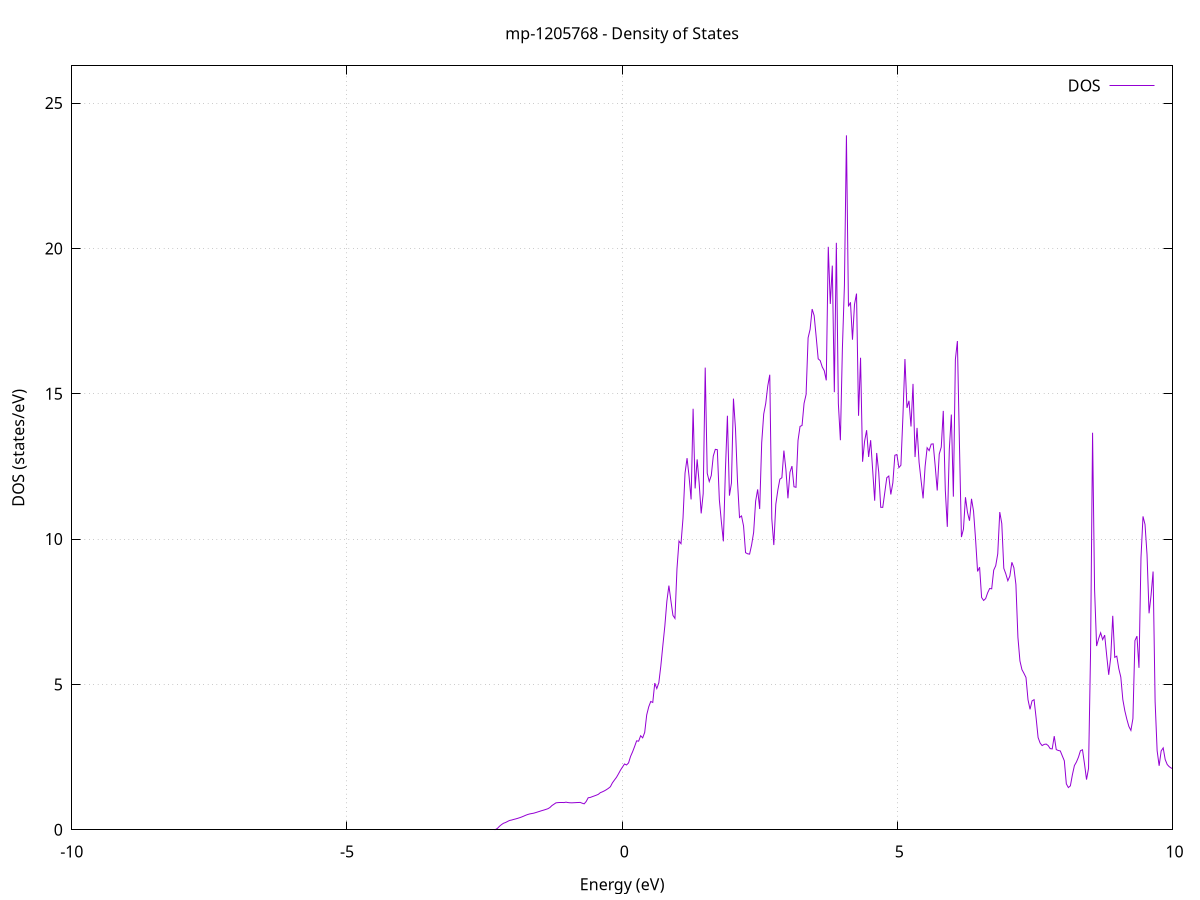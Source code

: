 set title 'mp-1205768 - Density of States'
set xlabel 'Energy (eV)'
set ylabel 'DOS (states/eV)'
set grid
set xrange [-10:10]
set yrange [0:26.278]
set xzeroaxis lt -1
set terminal png size 800,600
set output 'mp-1205768_dos_gnuplot.png'
plot '-' using 1:2 with lines title 'DOS'
-45.119400 0.000000
-45.082700 0.000000
-45.046000 0.000000
-45.009400 0.000000
-44.972700 0.000000
-44.936100 0.000000
-44.899400 0.000000
-44.862800 0.000000
-44.826100 0.000000
-44.789400 0.000000
-44.752800 0.000000
-44.716100 0.000000
-44.679500 0.000000
-44.642800 0.000000
-44.606200 0.000000
-44.569500 0.000000
-44.532800 0.000000
-44.496200 0.000000
-44.459500 0.000000
-44.422900 0.000000
-44.386200 0.000000
-44.349600 0.000000
-44.312900 0.000000
-44.276200 0.000000
-44.239600 0.000000
-44.202900 0.000000
-44.166300 0.000000
-44.129600 0.000000
-44.092900 0.000000
-44.056300 0.000000
-44.019600 0.000000
-43.983000 0.000000
-43.946300 0.000000
-43.909700 0.000000
-43.873000 0.000000
-43.836300 0.000000
-43.799700 0.000000
-43.763000 0.000000
-43.726400 0.000000
-43.689700 0.000000
-43.653100 0.000000
-43.616400 0.000000
-43.579700 0.000000
-43.543100 0.000000
-43.506400 0.000000
-43.469800 0.000000
-43.433100 0.000000
-43.396400 0.000000
-43.359800 0.000000
-43.323100 0.000000
-43.286500 0.000000
-43.249800 0.000000
-43.213200 0.000000
-43.176500 0.000000
-43.139800 0.000000
-43.103200 0.000000
-43.066500 0.000000
-43.029900 0.000000
-42.993200 0.000000
-42.956600 0.000000
-42.919900 0.000000
-42.883200 0.000000
-42.846600 0.000000
-42.809900 0.000000
-42.773300 0.000000
-42.736600 0.000000
-42.699900 0.000000
-42.663300 0.000000
-42.626600 0.000000
-42.590000 0.000000
-42.553300 0.000000
-42.516700 0.000000
-42.480000 0.000000
-42.443300 0.000000
-42.406700 0.000000
-42.370000 0.000000
-42.333400 0.000000
-42.296700 0.000000
-42.260100 0.000000
-42.223400 0.000000
-42.186700 0.000000
-42.150100 0.000000
-42.113400 0.000000
-42.076800 0.000000
-42.040100 0.000000
-42.003400 0.000000
-41.966800 0.000000
-41.930100 0.000000
-41.893500 0.000000
-41.856800 0.000000
-41.820200 0.000000
-41.783500 0.000000
-41.746800 0.000000
-41.710200 0.000000
-41.673500 0.000000
-41.636900 0.000000
-41.600200 0.000000
-41.563600 0.000000
-41.526900 0.000000
-41.490200 0.000000
-41.453600 0.000000
-41.416900 0.000000
-41.380300 0.000000
-41.343600 0.000000
-41.307000 0.000000
-41.270300 0.000000
-41.233600 0.000000
-41.197000 0.000000
-41.160300 0.000000
-41.123700 0.000000
-41.087000 0.000000
-41.050300 0.000000
-41.013700 0.000000
-40.977000 0.000000
-40.940400 0.000000
-40.903700 0.000000
-40.867100 0.000000
-40.830400 0.000000
-40.793700 0.000000
-40.757100 0.000000
-40.720400 0.000000
-40.683800 0.000000
-40.647100 0.000000
-40.610500 0.000000
-40.573800 0.000000
-40.537100 0.000000
-40.500500 0.000000
-40.463800 0.000000
-40.427200 0.000000
-40.390500 0.000000
-40.353800 0.000000
-40.317200 0.000000
-40.280500 0.000000
-40.243900 0.000000
-40.207200 0.000000
-40.170600 0.000000
-40.133900 0.000000
-40.097200 0.000000
-40.060600 0.000000
-40.023900 0.000000
-39.987300 0.000000
-39.950600 0.000000
-39.914000 0.000000
-39.877300 0.000000
-39.840600 0.000000
-39.804000 0.000000
-39.767300 0.000000
-39.730700 0.000000
-39.694000 0.000000
-39.657300 0.000000
-39.620700 0.000000
-39.584000 0.000000
-39.547400 0.000000
-39.510700 0.000000
-39.474100 0.000000
-39.437400 0.000000
-39.400700 0.000000
-39.364100 0.000000
-39.327400 0.000000
-39.290800 0.000000
-39.254100 0.000000
-39.217500 0.000000
-39.180800 0.000000
-39.144100 0.000000
-39.107500 0.000000
-39.070800 0.000000
-39.034200 0.000000
-38.997500 0.000000
-38.960900 0.000000
-38.924200 0.000000
-38.887500 0.000000
-38.850900 0.000000
-38.814200 0.000000
-38.777600 0.000000
-38.740900 0.000000
-38.704200 0.000000
-38.667600 0.000000
-38.630900 0.000000
-38.594300 0.000000
-38.557600 0.000000
-38.521000 0.000000
-38.484300 0.000000
-38.447600 0.000000
-38.411000 0.000000
-38.374300 0.000000
-38.337700 0.000000
-38.301000 0.000000
-38.264400 0.000000
-38.227700 0.000000
-38.191000 0.000000
-38.154400 0.000000
-38.117700 0.000000
-38.081100 0.000000
-38.044400 0.000000
-38.007700 0.000000
-37.971100 0.000000
-37.934400 0.000000
-37.897800 0.000000
-37.861100 0.000000
-37.824500 0.000000
-37.787800 0.000000
-37.751100 0.000000
-37.714500 0.000000
-37.677800 0.000000
-37.641200 0.000000
-37.604500 0.000000
-37.567900 0.000000
-37.531200 0.000000
-37.494500 0.000000
-37.457900 0.000000
-37.421200 0.000000
-37.384600 0.000000
-37.347900 0.000000
-37.311200 0.000000
-37.274600 0.000000
-37.237900 0.000000
-37.201300 0.000000
-37.164600 0.000000
-37.128000 0.000000
-37.091300 0.000000
-37.054600 0.000000
-37.018000 0.000000
-36.981300 0.000000
-36.944700 0.000000
-36.908000 0.000000
-36.871400 0.000000
-36.834700 0.000000
-36.798000 0.000000
-36.761400 0.000000
-36.724700 0.000000
-36.688100 0.000000
-36.651400 0.000000
-36.614700 0.000000
-36.578100 0.000000
-36.541400 0.000000
-36.504800 0.000000
-36.468100 0.000000
-36.431500 0.000000
-36.394800 0.000000
-36.358100 0.000000
-36.321500 0.000000
-36.284800 0.000000
-36.248200 0.000000
-36.211500 0.000000
-36.174900 0.000000
-36.138200 0.000000
-36.101500 0.000000
-36.064900 0.000000
-36.028200 0.000000
-35.991600 0.000000
-35.954900 0.000000
-35.918300 0.000000
-35.881600 0.000000
-35.844900 0.000000
-35.808300 0.000000
-35.771600 0.000000
-35.735000 0.000000
-35.698300 0.000000
-35.661600 0.000000
-35.625000 0.000000
-35.588300 0.000000
-35.551700 0.000000
-35.515000 0.000000
-35.478400 0.000000
-35.441700 0.000000
-35.405000 0.000000
-35.368400 0.000000
-35.331700 0.000000
-35.295100 0.000000
-35.258400 0.000000
-35.221800 0.000000
-35.185100 0.000000
-35.148400 0.000000
-35.111800 0.000000
-35.075100 0.000000
-35.038500 0.000000
-35.001800 0.000000
-34.965100 0.000000
-34.928500 0.000000
-34.891800 0.000000
-34.855200 0.000000
-34.818500 0.000000
-34.781900 0.000000
-34.745200 0.000000
-34.708500 0.000000
-34.671900 0.000000
-34.635200 0.000000
-34.598600 0.000000
-34.561900 0.000000
-34.525300 0.000000
-34.488600 0.000000
-34.451900 0.000000
-34.415300 0.000000
-34.378600 0.000000
-34.342000 0.000000
-34.305300 0.000000
-34.268600 0.000000
-34.232000 0.000000
-34.195300 0.000000
-34.158700 0.000000
-34.122000 0.000000
-34.085400 0.000000
-34.048700 0.000000
-34.012000 0.000000
-33.975400 0.000000
-33.938700 0.000000
-33.902100 0.000000
-33.865400 0.000000
-33.828800 0.000000
-33.792100 0.000000
-33.755400 0.000000
-33.718800 0.000000
-33.682100 0.000000
-33.645500 0.000000
-33.608800 0.000000
-33.572200 0.000000
-33.535500 0.000000
-33.498800 0.000000
-33.462200 0.000000
-33.425500 0.000000
-33.388900 0.000000
-33.352200 0.000000
-33.315500 0.000000
-33.278900 0.000000
-33.242200 0.000000
-33.205600 0.000000
-33.168900 0.000000
-33.132300 0.000000
-33.095600 0.000000
-33.058900 0.000000
-33.022300 0.000000
-32.985600 0.000000
-32.949000 0.000000
-32.912300 0.000000
-32.875700 0.000000
-32.839000 0.000000
-32.802300 0.000000
-32.765700 0.000000
-32.729000 0.000000
-32.692400 0.000000
-32.655700 0.000000
-32.619000 0.000000
-32.582400 0.000000
-32.545700 0.000000
-32.509100 0.000000
-32.472400 0.000000
-32.435800 0.000000
-32.399100 0.000000
-32.362400 0.000000
-32.325800 0.000000
-32.289100 0.000000
-32.252500 0.000000
-32.215800 0.000000
-32.179200 0.000000
-32.142500 0.000000
-32.105800 0.000000
-32.069200 0.000000
-32.032500 0.000000
-31.995900 0.000000
-31.959200 0.000000
-31.922500 0.000000
-31.885900 0.000000
-31.849200 0.000000
-31.812600 0.000000
-31.775900 0.000000
-31.739300 0.000000
-31.702600 0.000000
-31.665900 0.000000
-31.629300 0.000000
-31.592600 0.000000
-31.556000 0.000000
-31.519300 0.000000
-31.482700 0.000000
-31.446000 0.000000
-31.409300 0.000000
-31.372700 0.000000
-31.336000 0.000000
-31.299400 0.000000
-31.262700 0.000000
-31.226000 0.000000
-31.189400 0.000000
-31.152700 0.000000
-31.116100 0.000000
-31.079400 0.000000
-31.042800 0.000000
-31.006100 0.000000
-30.969400 0.000000
-30.932800 0.000000
-30.896100 0.000000
-30.859500 0.000000
-30.822800 0.000000
-30.786200 0.000000
-30.749500 0.000000
-30.712800 0.000000
-30.676200 0.000000
-30.639500 0.000000
-30.602900 0.000000
-30.566200 0.000000
-30.529600 0.000000
-30.492900 0.000000
-30.456200 0.000000
-30.419600 0.000000
-30.382900 0.000000
-30.346300 0.000000
-30.309600 0.000000
-30.272900 0.000000
-30.236300 0.000000
-30.199600 0.000000
-30.163000 0.000000
-30.126300 0.000000
-30.089700 0.000000
-30.053000 0.000000
-30.016300 0.000000
-29.979700 0.000000
-29.943000 0.000000
-29.906400 0.000000
-29.869700 0.000000
-29.833100 0.000000
-29.796400 0.000000
-29.759700 0.000000
-29.723100 0.000000
-29.686400 0.000000
-29.649800 0.000000
-29.613100 0.000000
-29.576400 0.000000
-29.539800 0.000000
-29.503100 0.000000
-29.466500 0.000000
-29.429800 0.000000
-29.393200 0.000000
-29.356500 0.000000
-29.319800 0.000000
-29.283200 0.000000
-29.246500 0.000000
-29.209900 0.000000
-29.173200 0.000000
-29.136600 0.000000
-29.099900 0.000000
-29.063200 0.000000
-29.026600 0.000000
-28.989900 0.000000
-28.953300 0.000000
-28.916600 0.000000
-28.879900 0.000000
-28.843300 0.000000
-28.806600 0.000000
-28.770000 0.000000
-28.733300 0.000000
-28.696700 0.000000
-28.660000 0.000000
-28.623300 0.000000
-28.586700 0.000000
-28.550000 0.000000
-28.513400 0.000000
-28.476700 0.000000
-28.440100 0.000000
-28.403400 0.000000
-28.366700 0.000000
-28.330100 0.000000
-28.293400 0.000000
-28.256800 0.000000
-28.220100 0.000000
-28.183500 0.000000
-28.146800 0.000000
-28.110100 0.000000
-28.073500 0.000000
-28.036800 0.000000
-28.000200 0.000000
-27.963500 0.000000
-27.926800 0.000000
-27.890200 0.000000
-27.853500 0.000000
-27.816900 0.000000
-27.780200 0.000000
-27.743600 0.000000
-27.706900 0.000000
-27.670200 0.000000
-27.633600 0.000000
-27.596900 0.000000
-27.560300 0.000000
-27.523600 0.000000
-27.487000 0.000000
-27.450300 0.000000
-27.413600 0.000000
-27.377000 0.000000
-27.340300 0.000000
-27.303700 0.000000
-27.267000 0.000000
-27.230300 0.000000
-27.193700 0.000000
-27.157000 0.000000
-27.120400 0.000000
-27.083700 0.000000
-27.047100 0.000000
-27.010400 0.000000
-26.973700 0.000000
-26.937100 0.000000
-26.900400 0.000000
-26.863800 0.000000
-26.827100 0.000000
-26.790500 0.000000
-26.753800 0.000000
-26.717100 0.000000
-26.680500 0.000000
-26.643800 0.000000
-26.607200 0.000000
-26.570500 0.000000
-26.533800 0.000000
-26.497200 0.000000
-26.460500 0.000000
-26.423900 0.000000
-26.387200 0.000000
-26.350600 0.000000
-26.313900 0.000000
-26.277200 0.000000
-26.240600 0.000000
-26.203900 0.000000
-26.167300 0.000000
-26.130600 0.000000
-26.094000 0.000000
-26.057300 0.000000
-26.020600 0.000000
-25.984000 0.000000
-25.947300 0.000000
-25.910700 0.000000
-25.874000 0.000000
-25.837300 0.000000
-25.800700 0.000000
-25.764000 0.000000
-25.727400 0.000000
-25.690700 0.000000
-25.654100 0.000000
-25.617400 0.000000
-25.580700 0.000000
-25.544100 0.000000
-25.507400 0.000000
-25.470800 0.000000
-25.434100 0.000000
-25.397500 0.000000
-25.360800 0.000000
-25.324100 0.000000
-25.287500 0.000000
-25.250800 0.000000
-25.214200 0.000000
-25.177500 0.000000
-25.140900 0.000000
-25.104200 0.000000
-25.067500 0.000000
-25.030900 0.000000
-24.994200 0.000000
-24.957600 0.000000
-24.920900 0.000000
-24.884200 0.000000
-24.847600 0.000000
-24.810900 0.000000
-24.774300 0.000000
-24.737600 0.000000
-24.701000 0.000000
-24.664300 0.000000
-24.627600 0.000000
-24.591000 0.000000
-24.554300 0.000000
-24.517700 0.000000
-24.481000 0.000000
-24.444400 0.000000
-24.407700 0.000000
-24.371000 0.000000
-24.334400 0.000000
-24.297700 0.000000
-24.261100 0.000000
-24.224400 0.000000
-24.187700 0.000000
-24.151100 0.000000
-24.114400 0.000000
-24.077800 0.000000
-24.041100 0.000000
-24.004500 0.000000
-23.967800 0.000000
-23.931100 0.000000
-23.894500 0.000000
-23.857800 0.000000
-23.821200 0.000000
-23.784500 0.000000
-23.747900 0.000000
-23.711200 0.000000
-23.674500 0.000000
-23.637900 0.000000
-23.601200 0.000000
-23.564600 0.000000
-23.527900 0.000000
-23.491200 0.000000
-23.454600 0.000000
-23.417900 0.000000
-23.381300 0.000000
-23.344600 0.000000
-23.308000 0.000000
-23.271300 0.000000
-23.234600 0.000000
-23.198000 0.000000
-23.161300 0.000000
-23.124700 0.000000
-23.088000 0.000000
-23.051400 0.000000
-23.014700 0.000000
-22.978000 0.000000
-22.941400 0.000000
-22.904700 0.000000
-22.868100 0.000000
-22.831400 0.000000
-22.794800 0.000000
-22.758100 0.000000
-22.721400 0.000000
-22.684800 0.000000
-22.648100 0.000000
-22.611500 0.000000
-22.574800 0.000000
-22.538100 0.000000
-22.501500 0.000000
-22.464800 0.000000
-22.428200 0.000000
-22.391500 0.000000
-22.354900 0.000000
-22.318200 0.000000
-22.281500 0.000000
-22.244900 0.000000
-22.208200 0.000000
-22.171600 0.000000
-22.134900 0.000000
-22.098300 0.000000
-22.061600 0.000000
-22.024900 0.000000
-21.988300 0.000000
-21.951600 0.000000
-21.915000 0.000000
-21.878300 0.000000
-21.841600 0.000000
-21.805000 0.000000
-21.768300 0.000000
-21.731700 0.000000
-21.695000 0.000000
-21.658400 0.000000
-21.621700 0.000000
-21.585000 0.000000
-21.548400 0.000000
-21.511700 0.000000
-21.475100 0.000000
-21.438400 0.000000
-21.401800 0.000000
-21.365100 0.000000
-21.328400 0.000000
-21.291800 0.000000
-21.255100 0.000000
-21.218500 0.000000
-21.181800 0.000000
-21.145100 0.000000
-21.108500 0.000000
-21.071800 0.000000
-21.035200 0.000000
-20.998500 0.000000
-20.961900 0.000000
-20.925200 0.000000
-20.888500 0.000000
-20.851900 0.000000
-20.815200 0.000000
-20.778600 0.000000
-20.741900 0.000000
-20.705300 0.000000
-20.668600 0.000000
-20.631900 0.000000
-20.595300 0.000000
-20.558600 0.000000
-20.522000 0.000000
-20.485300 0.000000
-20.448600 0.000000
-20.412000 0.000000
-20.375300 0.000000
-20.338700 0.000000
-20.302000 0.000000
-20.265400 0.000000
-20.228700 0.000000
-20.192000 0.000000
-20.155400 0.000000
-20.118700 0.000000
-20.082100 0.000000
-20.045400 0.000000
-20.008800 0.000000
-19.972100 46.155500
-19.935400 65.861500
-19.898800 0.000000
-19.862100 0.000000
-19.825500 0.000000
-19.788800 0.000000
-19.752200 0.000000
-19.715500 0.000000
-19.678800 0.000000
-19.642200 0.000000
-19.605500 0.000000
-19.568900 0.000000
-19.532200 0.000000
-19.495500 0.000000
-19.458900 0.000000
-19.422200 0.000000
-19.385600 0.000000
-19.348900 0.000000
-19.312300 0.000000
-19.275600 0.000000
-19.238900 0.000000
-19.202300 0.000000
-19.165600 0.000000
-19.129000 0.000000
-19.092300 0.000000
-19.055700 0.000000
-19.019000 0.000000
-18.982300 0.000000
-18.945700 0.000000
-18.909000 0.000000
-18.872400 0.000000
-18.835700 0.000000
-18.799000 0.000000
-18.762400 0.000000
-18.725700 0.000000
-18.689100 0.000000
-18.652400 0.000000
-18.615800 0.000000
-18.579100 0.000000
-18.542400 0.000000
-18.505800 0.000000
-18.469100 0.000000
-18.432500 0.000000
-18.395800 0.000000
-18.359200 0.000000
-18.322500 0.000000
-18.285800 0.000000
-18.249200 0.000000
-18.212500 0.000000
-18.175900 0.000000
-18.139200 0.000000
-18.102500 0.000000
-18.065900 0.000000
-18.029200 0.000000
-17.992600 0.000000
-17.955900 0.000000
-17.919300 0.000000
-17.882600 0.000000
-17.845900 0.000000
-17.809300 0.000000
-17.772600 0.000000
-17.736000 0.000000
-17.699300 0.000000
-17.662700 0.000000
-17.626000 0.000000
-17.589300 0.000000
-17.552700 0.000000
-17.516000 0.000000
-17.479400 0.000000
-17.442700 0.000000
-17.406100 0.000000
-17.369400 0.000000
-17.332700 0.000000
-17.296100 0.000000
-17.259400 0.000000
-17.222800 0.000000
-17.186100 0.000000
-17.149400 0.000000
-17.112800 0.000000
-17.076100 0.000000
-17.039500 0.000000
-17.002800 0.000000
-16.966200 0.000000
-16.929500 0.000000
-16.892800 0.000000
-16.856200 0.000000
-16.819500 0.000000
-16.782900 0.000000
-16.746200 0.000000
-16.709600 0.000000
-16.672900 0.000000
-16.636200 0.000000
-16.599600 0.000000
-16.562900 0.000000
-16.526300 0.000000
-16.489600 0.000000
-16.452900 0.000000
-16.416300 0.000000
-16.379600 0.000000
-16.343000 0.000000
-16.306300 0.000000
-16.269700 0.000000
-16.233000 0.000000
-16.196300 0.000000
-16.159700 0.000000
-16.123000 0.000000
-16.086400 0.000000
-16.049700 0.000000
-16.013100 0.000000
-15.976400 0.000000
-15.939700 0.000000
-15.903100 0.000000
-15.866400 0.000000
-15.829800 0.000000
-15.793100 0.000000
-15.756400 0.000000
-15.719800 0.000000
-15.683100 0.000000
-15.646500 0.000000
-15.609800 0.000000
-15.573200 0.000000
-15.536500 0.000000
-15.499800 0.000000
-15.463200 0.000000
-15.426500 0.000000
-15.389900 0.000000
-15.353200 0.000000
-15.316600 0.000000
-15.279900 0.000000
-15.243200 0.000000
-15.206600 0.000000
-15.169900 0.000000
-15.133300 0.000000
-15.096600 0.000000
-15.059900 0.000000
-15.023300 0.000000
-14.986600 0.000000
-14.950000 0.000000
-14.913300 0.000000
-14.876700 0.000000
-14.840000 0.000000
-14.803300 0.000000
-14.766700 0.000000
-14.730000 0.000000
-14.693400 0.000000
-14.656700 0.000000
-14.620100 0.000000
-14.583400 0.000000
-14.546700 0.000000
-14.510100 0.000000
-14.473400 0.000000
-14.436800 0.000000
-14.400100 0.000000
-14.363500 0.000000
-14.326800 0.000000
-14.290100 0.000000
-14.253500 0.000000
-14.216800 0.000000
-14.180200 0.000000
-14.143500 0.000000
-14.106800 0.000000
-14.070200 0.000000
-14.033500 0.000000
-13.996900 0.000000
-13.960200 0.000000
-13.923600 0.000000
-13.886900 0.000000
-13.850200 0.000000
-13.813600 0.000000
-13.776900 0.000000
-13.740300 0.000000
-13.703600 0.000000
-13.667000 0.000000
-13.630300 0.000000
-13.593600 0.000000
-13.557000 0.000000
-13.520300 0.000000
-13.483700 0.000000
-13.447000 0.000000
-13.410300 0.000000
-13.373700 0.000000
-13.337000 0.000000
-13.300400 0.000000
-13.263700 0.000000
-13.227100 0.000000
-13.190400 0.000000
-13.153700 0.000000
-13.117100 0.000000
-13.080400 0.000000
-13.043800 0.000000
-13.007100 0.000000
-12.970500 0.000000
-12.933800 0.000000
-12.897100 0.000000
-12.860500 0.000000
-12.823800 0.000000
-12.787200 0.000000
-12.750500 0.000000
-12.713800 0.000000
-12.677200 0.000000
-12.640500 0.000000
-12.603900 0.000000
-12.567200 0.000000
-12.530600 0.000000
-12.493900 0.000000
-12.457200 0.000000
-12.420600 0.000000
-12.383900 0.000000
-12.347300 0.000000
-12.310600 0.000000
-12.274000 0.000000
-12.237300 0.000000
-12.200600 0.000000
-12.164000 0.000000
-12.127300 0.000000
-12.090700 0.000000
-12.054000 0.000000
-12.017400 0.000000
-11.980700 0.000000
-11.944000 0.000000
-11.907400 0.000000
-11.870700 0.000000
-11.834100 0.000000
-11.797400 0.000000
-11.760700 0.000000
-11.724100 0.000000
-11.687400 0.000000
-11.650800 0.000000
-11.614100 0.000000
-11.577500 0.000000
-11.540800 0.000000
-11.504100 0.000000
-11.467500 0.000000
-11.430800 0.000000
-11.394200 0.000000
-11.357500 0.000000
-11.320900 0.000000
-11.284200 0.000000
-11.247500 0.000000
-11.210900 0.000000
-11.174200 0.000000
-11.137600 0.000000
-11.100900 0.000000
-11.064200 0.000000
-11.027600 0.000000
-10.990900 0.000000
-10.954300 0.000000
-10.917600 0.000000
-10.881000 0.000000
-10.844300 0.000000
-10.807600 0.000000
-10.771000 0.000000
-10.734300 0.000000
-10.697700 0.000000
-10.661000 0.000000
-10.624400 0.000000
-10.587700 0.000000
-10.551000 0.000000
-10.514400 0.000000
-10.477700 0.000000
-10.441100 0.000000
-10.404400 0.000000
-10.367700 0.000000
-10.331100 0.000000
-10.294400 0.000000
-10.257800 0.000000
-10.221100 0.000000
-10.184500 0.000000
-10.147800 0.000000
-10.111100 0.000000
-10.074500 0.000000
-10.037800 0.000000
-10.001200 0.000000
-9.964500 0.000000
-9.927900 0.000000
-9.891200 0.000000
-9.854500 0.000000
-9.817900 0.000000
-9.781200 0.000000
-9.744600 0.000000
-9.707900 0.000000
-9.671200 0.000000
-9.634600 0.000000
-9.597900 0.000000
-9.561300 0.000000
-9.524600 0.000000
-9.488000 0.000000
-9.451300 0.000000
-9.414600 0.000000
-9.378000 0.000000
-9.341300 0.000000
-9.304700 0.000000
-9.268000 0.000000
-9.231400 0.000000
-9.194700 0.000000
-9.158000 0.000000
-9.121400 0.000000
-9.084700 0.000000
-9.048100 0.000000
-9.011400 0.000000
-8.974800 0.000000
-8.938100 0.000000
-8.901400 0.000000
-8.864800 0.000000
-8.828100 0.000000
-8.791500 0.000000
-8.754800 0.000000
-8.718100 0.000000
-8.681500 0.000000
-8.644800 0.000000
-8.608200 0.000000
-8.571500 0.000000
-8.534900 0.000000
-8.498200 0.000000
-8.461500 0.000000
-8.424900 0.000000
-8.388200 0.000000
-8.351600 0.000000
-8.314900 0.000000
-8.278300 0.000000
-8.241600 0.000000
-8.204900 0.000000
-8.168300 0.000000
-8.131600 0.000000
-8.095000 0.000000
-8.058300 0.000000
-8.021600 0.000000
-7.985000 0.000000
-7.948300 0.000000
-7.911700 0.000000
-7.875000 0.000000
-7.838400 0.000000
-7.801700 0.000000
-7.765000 0.000000
-7.728400 0.000000
-7.691700 0.000000
-7.655100 0.000000
-7.618400 0.000000
-7.581800 0.000000
-7.545100 0.000000
-7.508400 0.000000
-7.471800 0.000000
-7.435100 0.000000
-7.398500 0.000000
-7.361800 0.000000
-7.325100 0.000000
-7.288500 0.000000
-7.251800 0.000000
-7.215200 0.000000
-7.178500 0.000000
-7.141900 0.000000
-7.105200 0.000000
-7.068500 0.000000
-7.031900 0.000000
-6.995200 0.000000
-6.958600 0.000000
-6.921900 0.000000
-6.885300 0.000000
-6.848600 0.000000
-6.811900 0.000000
-6.775300 0.000000
-6.738600 0.000000
-6.702000 0.000000
-6.665300 0.000000
-6.628700 0.000000
-6.592000 0.000000
-6.555300 0.000000
-6.518700 0.000000
-6.482000 0.000000
-6.445400 0.000000
-6.408700 0.000000
-6.372000 0.000000
-6.335400 0.000000
-6.298700 0.000000
-6.262100 0.000000
-6.225400 0.000000
-6.188800 0.000000
-6.152100 0.000000
-6.115400 0.000000
-6.078800 0.000000
-6.042100 0.000000
-6.005500 0.000000
-5.968800 0.000000
-5.932200 0.000000
-5.895500 0.000000
-5.858800 0.000000
-5.822200 0.000000
-5.785500 0.000000
-5.748900 0.000000
-5.712200 0.000000
-5.675500 0.000000
-5.638900 0.000000
-5.602200 0.000000
-5.565600 0.000000
-5.528900 0.000000
-5.492300 0.000000
-5.455600 0.000000
-5.418900 0.000000
-5.382300 0.000000
-5.345600 0.000000
-5.309000 0.000000
-5.272300 0.000000
-5.235700 0.000000
-5.199000 0.000000
-5.162300 0.000000
-5.125700 0.000000
-5.089000 0.000000
-5.052400 0.000000
-5.015700 0.000000
-4.979000 0.000000
-4.942400 0.000000
-4.905700 0.000000
-4.869100 0.000000
-4.832400 0.000000
-4.795800 0.000000
-4.759100 0.000000
-4.722400 0.000000
-4.685800 0.000000
-4.649100 0.000000
-4.612500 0.000000
-4.575800 0.000000
-4.539200 0.000000
-4.502500 0.000000
-4.465800 0.000000
-4.429200 0.000000
-4.392500 0.000000
-4.355900 0.000000
-4.319200 0.000000
-4.282500 0.000000
-4.245900 0.000000
-4.209200 0.000000
-4.172600 0.000000
-4.135900 0.000000
-4.099300 0.000000
-4.062600 0.000000
-4.025900 0.000000
-3.989300 0.000000
-3.952600 0.000000
-3.916000 0.000000
-3.879300 0.000000
-3.842700 0.000000
-3.806000 0.000000
-3.769300 0.000000
-3.732700 0.000000
-3.696000 0.000000
-3.659400 0.000000
-3.622700 0.000000
-3.586100 0.000000
-3.549400 0.000000
-3.512700 0.000000
-3.476100 0.000000
-3.439400 0.000000
-3.402800 0.000000
-3.366100 0.000000
-3.329400 0.000000
-3.292800 0.000000
-3.256100 0.000000
-3.219500 0.000000
-3.182800 0.000000
-3.146200 0.000000
-3.109500 0.000000
-3.072800 0.000000
-3.036200 0.000000
-2.999500 0.000000
-2.962900 0.000000
-2.926200 0.000000
-2.889600 0.000000
-2.852900 0.000000
-2.816200 0.000000
-2.779600 0.000000
-2.742900 0.000000
-2.706300 0.000000
-2.669600 0.000000
-2.632900 0.000000
-2.596300 0.000000
-2.559600 0.000000
-2.523000 0.000000
-2.486300 0.000000
-2.449700 0.000000
-2.413000 0.000000
-2.376300 0.000000
-2.339700 0.000000
-2.303000 0.006700
-2.266400 0.048000
-2.229700 0.119400
-2.193100 0.176900
-2.156400 0.224200
-2.119700 0.249300
-2.083100 0.285400
-2.046400 0.319900
-2.009800 0.334400
-1.973100 0.355000
-1.936400 0.372500
-1.899800 0.392500
-1.863100 0.414700
-1.826500 0.439800
-1.789800 0.468200
-1.753200 0.499300
-1.716500 0.525000
-1.679800 0.545100
-1.643200 0.558300
-1.606500 0.571000
-1.569900 0.591800
-1.533200 0.613700
-1.496600 0.635800
-1.459900 0.658000
-1.423200 0.678200
-1.386600 0.700400
-1.349900 0.723700
-1.313300 0.764300
-1.276600 0.831400
-1.240000 0.877500
-1.203300 0.925900
-1.166600 0.934300
-1.130000 0.938700
-1.093300 0.939200
-1.056700 0.936100
-1.020000 0.949300
-0.983300 0.935800
-0.946700 0.929000
-0.910000 0.927400
-0.873400 0.931300
-0.836700 0.935000
-0.800100 0.938200
-0.763400 0.941700
-0.726700 0.914700
-0.690100 0.892200
-0.653400 0.972700
-0.616800 1.101500
-0.580100 1.111800
-0.543500 1.138700
-0.506800 1.163600
-0.470100 1.189200
-0.433500 1.218500
-0.396800 1.275500
-0.360200 1.304200
-0.323500 1.338200
-0.286800 1.378300
-0.250200 1.424900
-0.213500 1.481400
-0.176900 1.614500
-0.140200 1.710700
-0.103600 1.802800
-0.066900 1.923200
-0.030200 2.051500
0.006400 2.158100
0.043100 2.263300
0.079700 2.229300
0.116400 2.299900
0.153000 2.524100
0.189700 2.682000
0.226400 2.864500
0.263000 3.059200
0.299700 3.048300
0.336300 3.235700
0.373000 3.162400
0.409700 3.348600
0.446300 3.951300
0.483000 4.230000
0.519600 4.413200
0.556300 4.380100
0.592900 5.046000
0.629600 4.857700
0.666300 5.054500
0.702900 5.634000
0.739600 6.338500
0.776200 7.018300
0.812900 7.866900
0.849500 8.399200
0.886200 7.875200
0.922900 7.376300
0.959500 7.270300
0.996200 8.975000
1.032800 9.930500
1.069500 9.842300
1.106200 10.725200
1.142800 12.271600
1.179500 12.784400
1.216100 12.152100
1.252800 11.363000
1.289400 14.484000
1.326100 11.742700
1.362800 12.742700
1.399400 11.924400
1.436100 10.883400
1.472700 11.565200
1.509400 15.897800
1.546000 12.263700
1.582700 11.980000
1.619400 12.186000
1.656000 12.855900
1.692700 13.086700
1.729300 13.075200
1.766000 11.353700
1.802600 10.601700
1.839300 9.920700
1.876000 12.349000
1.912600 14.242300
1.949300 11.494000
1.985900 11.925400
2.022600 14.831300
2.059300 13.799100
2.095900 11.991500
2.132600 10.742000
2.169200 10.796000
2.205900 10.450700
2.242500 9.532800
2.279200 9.493600
2.315900 9.482700
2.352500 9.798500
2.389200 10.230200
2.425800 11.306700
2.462500 11.709500
2.499100 11.033200
2.535800 13.316000
2.572500 14.299800
2.609100 14.667100
2.645800 15.266200
2.682400 15.653400
2.719100 10.706000
2.755800 9.794600
2.792400 11.199900
2.829100 11.686700
2.865700 12.059800
2.902400 12.109200
2.939000 13.043300
2.975700 12.388900
3.012400 11.403300
3.049000 12.300400
3.085700 12.510700
3.122300 11.799500
3.159000 11.781100
3.195600 13.392300
3.232300 13.875900
3.269000 13.908000
3.305600 14.668000
3.342300 14.973400
3.378900 16.923300
3.415600 17.218700
3.452300 17.912000
3.488900 17.685600
3.525600 16.957900
3.562200 16.200000
3.598900 16.139700
3.635500 15.921800
3.672200 15.793200
3.708900 15.459700
3.745500 20.053500
3.782200 18.090300
3.818800 19.406100
3.855500 15.052300
3.892100 20.191900
3.928800 14.658600
3.965500 13.400700
4.002100 16.563300
4.038800 18.727800
4.075400 23.889300
4.112100 18.002000
4.148700 18.145000
4.185400 16.857100
4.222100 18.073000
4.258700 18.444600
4.295400 14.240600
4.332000 16.236700
4.368700 12.660100
4.405400 13.366500
4.442000 13.746000
4.478700 12.826000
4.515300 13.402500
4.552000 12.377400
4.588600 11.320100
4.625300 12.962200
4.662000 12.305600
4.698600 11.092700
4.735300 11.091700
4.771900 11.595800
4.808600 12.111900
4.845200 12.168500
4.881900 11.533700
4.918600 11.934600
4.955200 12.883100
4.991900 12.908700
5.028500 12.458000
5.065200 12.539900
5.101900 14.226200
5.138500 16.193700
5.175200 14.513200
5.211800 14.756900
5.248500 13.873300
5.285100 15.337600
5.321800 12.822100
5.358500 13.825300
5.395100 12.643700
5.431800 12.017700
5.468400 11.399800
5.505100 12.500400
5.541700 13.141200
5.578400 13.041500
5.615100 13.265500
5.651700 13.275700
5.688400 12.511700
5.725000 11.671400
5.761700 12.924000
5.798400 13.165100
5.835000 14.409800
5.871700 11.689000
5.908300 10.421500
5.945000 13.089600
5.981600 14.284400
6.018300 11.458300
6.055000 16.181700
6.091600 16.812100
6.128300 13.301800
6.164900 10.068600
6.201600 10.342800
6.238200 11.439700
6.274900 10.916200
6.311600 10.631100
6.348200 11.384800
6.384900 10.960500
6.421500 10.002000
6.458200 8.887500
6.494900 9.033400
6.531500 7.990900
6.568200 7.888400
6.604800 7.952900
6.641500 8.153000
6.678100 8.300300
6.714800 8.288800
6.751500 8.931000
6.788100 9.083900
6.824800 9.493100
6.861400 10.929100
6.898100 10.535400
6.934700 8.994400
6.971400 8.802600
7.008100 8.567000
7.044700 8.725900
7.081400 9.202400
7.118000 9.013800
7.154700 8.438200
7.191300 6.621800
7.228000 5.808900
7.264700 5.508300
7.301300 5.380300
7.338000 5.237700
7.374600 4.473400
7.411300 4.143700
7.448000 4.433500
7.484600 4.476000
7.521300 3.858300
7.557900 3.174200
7.594600 2.983800
7.631200 2.896200
7.667900 2.937400
7.704600 2.948500
7.741200 2.897000
7.777900 2.791000
7.814500 2.781900
7.851200 3.221500
7.887800 2.758700
7.924500 2.727600
7.961200 2.712300
7.997800 2.541800
8.034500 2.372600
8.071100 1.578800
8.107800 1.452100
8.144500 1.511400
8.181100 1.891300
8.217800 2.209200
8.254400 2.330900
8.291100 2.496600
8.327700 2.720700
8.364400 2.753000
8.401100 2.268000
8.437700 1.726800
8.474400 2.112100
8.511000 6.088100
8.547700 13.658700
8.584300 8.264400
8.621000 6.320200
8.657700 6.573700
8.694300 6.777300
8.731000 6.542000
8.767600 6.696400
8.804300 5.995800
8.841000 5.330100
8.877600 5.926500
8.914300 7.360400
8.950900 5.931900
8.987600 5.972100
9.024200 5.543800
9.060900 5.251100
9.097600 4.478600
9.134200 4.090500
9.170900 3.799700
9.207500 3.553400
9.244200 3.417700
9.280800 3.825400
9.317500 6.505800
9.354200 6.661300
9.390800 5.570500
9.427500 9.355600
9.464100 10.781000
9.500800 10.502200
9.537400 9.460400
9.574100 7.446200
9.610800 8.075800
9.647400 8.883800
9.684100 4.411500
9.720700 2.722500
9.757400 2.199900
9.794100 2.711800
9.830700 2.816900
9.867400 2.417000
9.904000 2.245500
9.940700 2.169700
9.977300 2.122900
10.014000 2.097900
10.050700 2.034200
10.087300 1.908300
10.124000 1.932500
10.160600 1.921900
10.197300 1.757100
10.233900 1.741400
10.270600 1.731200
10.307300 1.710800
10.343900 1.703200
10.380600 1.712400
10.417200 1.719700
10.453900 1.780200
10.490600 1.761900
10.527200 1.764900
10.563900 1.803300
10.600500 1.829100
10.637200 1.856000
10.673800 2.152400
10.710500 2.770500
10.747200 3.450700
10.783800 3.050700
10.820500 2.982300
10.857100 2.929800
10.893800 2.957300
10.930400 2.803000
10.967100 2.229100
11.003800 1.923700
11.040400 1.907600
11.077100 2.339400
11.113700 3.267400
11.150400 3.758900
11.187100 6.499500
11.223700 8.947900
11.260400 7.776700
11.297000 5.172700
11.333700 4.489600
11.370300 4.193900
11.407000 3.813900
11.443700 3.919100
11.480300 4.250000
11.517000 4.429400
11.553600 4.542500
11.590300 4.572300
11.626900 5.006400
11.663600 4.486700
11.700300 3.908700
11.736900 3.594500
11.773600 3.252300
11.810200 3.116100
11.846900 3.078600
11.883600 3.048700
11.920200 3.026600
11.956900 3.013000
11.993500 3.012000
12.030200 3.024500
12.066800 2.903700
12.103500 2.766500
12.140200 2.679600
12.176800 2.643800
12.213500 2.653300
12.250100 2.621100
12.286800 2.603800
12.323400 2.560700
12.360100 2.501100
12.396800 2.447900
12.433400 2.408700
12.470100 2.370500
12.506700 2.329300
12.543400 2.308500
12.580000 2.301500
12.616700 2.327800
12.653400 2.847400
12.690000 3.736700
12.726700 2.945500
12.763300 2.361800
12.800000 2.192900
12.836700 2.069800
12.873300 2.241800
12.910000 2.383700
12.946600 1.944800
12.983300 1.862800
13.019900 1.744100
13.056600 1.643700
13.093300 1.590100
13.129900 1.705800
13.166600 2.242800
13.203200 2.677000
13.239900 2.981200
13.276500 3.335600
13.313200 3.661400
13.349900 3.599000
13.386500 3.636800
13.423200 3.534100
13.459800 3.330600
13.496500 3.044600
13.533200 2.907600
13.569800 2.996300
13.606500 3.017400
13.643100 2.916000
13.679800 2.828700
13.716400 2.805800
13.753100 2.890300
13.789800 3.017600
13.826400 3.197500
13.863100 3.368300
13.899700 3.544900
13.936400 3.745700
13.973000 3.808500
14.009700 3.708000
14.046400 3.457600
14.083000 3.372700
14.119700 3.277000
14.156300 3.184500
14.193000 3.118300
14.229700 3.132700
14.266300 3.171200
14.303000 3.209800
14.339600 3.261500
14.376300 3.343800
14.412900 3.432200
14.449600 3.483700
14.486300 3.525600
14.522900 3.546500
14.559600 3.570700
14.596200 3.595800
14.632900 3.520600
14.669500 3.368700
14.706200 3.208900
14.742900 3.067800
14.779500 3.155500
14.816200 3.541900
14.852800 3.689600
14.889500 4.717100
14.926100 3.453100
14.962800 3.360500
14.999500 3.348800
15.036100 3.308300
15.072800 3.201800
15.109400 3.132600
15.146100 3.168000
15.182800 3.263500
15.219400 3.381400
15.256100 3.512200
15.292700 3.798000
15.329400 3.781700
15.366000 3.542500
15.402700 3.345100
15.439400 3.282300
15.476000 3.258400
15.512700 3.221200
15.549300 3.209100
15.586000 3.163300
15.622600 3.131000
15.659300 3.071400
15.696000 3.087100
15.732600 3.396400
15.769300 2.929600
15.805900 2.680400
15.842600 2.479500
15.879300 2.293200
15.915900 2.131200
15.952600 2.044800
15.989200 2.003900
16.025900 2.003800
16.062500 2.041400
16.099200 2.044300
16.135900 2.077700
16.172500 2.055400
16.209200 2.132400
16.245800 2.123700
16.282500 2.073500
16.319100 2.075400
16.355800 2.088600
16.392500 2.006100
16.429100 2.071600
16.465800 2.081900
16.502400 2.262600
16.539100 2.493400
16.575800 2.677100
16.612400 2.889900
16.649100 3.117800
16.685700 3.344800
16.722400 3.513500
16.759000 3.546400
16.795700 3.297000
16.832400 2.652400
16.869000 2.427900
16.905700 2.299900
16.942300 2.321400
16.979000 2.861700
17.015600 2.808300
17.052300 2.787600
17.089000 2.778100
17.125600 2.794000
17.162300 2.788200
17.198900 2.312700
17.235600 2.010700
17.272300 1.896800
17.308900 1.835500
17.345600 1.880000
17.382200 2.130600
17.418900 2.660100
17.455500 3.058100
17.492200 3.283500
17.528900 3.530600
17.565500 3.950100
17.602200 4.185100
17.638800 4.111700
17.675500 3.994800
17.712100 3.875600
17.748800 3.750000
17.785500 3.672800
17.822100 3.642800
17.858800 3.647100
17.895400 3.801300
17.932100 3.840900
17.968700 3.791000
18.005400 3.571200
18.042100 3.143500
18.078700 2.674600
18.115400 2.651400
18.152000 2.901300
18.188700 3.338200
18.225400 3.521700
18.262000 3.535400
18.298700 3.601200
18.335300 3.788900
18.372000 3.916900
18.408600 3.891500
18.445300 3.930300
18.482000 3.817000
18.518600 3.859200
18.555300 3.898400
18.591900 3.963200
18.628600 4.019300
18.665200 3.814600
18.701900 3.759400
18.738600 3.707300
18.775200 3.700300
18.811900 3.634400
18.848500 3.662200
18.885200 3.587800
18.921900 3.607100
18.958500 3.715000
18.995200 3.996800
19.031800 4.302600
19.068500 4.070000
19.105100 4.144300
19.141800 4.154400
19.178500 4.230500
19.215100 4.330700
19.251800 4.424900
19.288400 4.494400
19.325100 4.736200
19.361700 4.555200
19.398400 4.410100
19.435100 4.232200
19.471700 4.078200
19.508400 4.138500
19.545000 4.166500
19.581700 4.017100
19.618400 4.155800
19.655000 4.408400
19.691700 5.221500
19.728300 4.995900
19.765000 4.869200
19.801600 4.820600
19.838300 4.760900
19.875000 4.732100
19.911600 4.734900
19.948300 4.611900
19.984900 4.478600
20.021600 4.450300
20.058200 4.301400
20.094900 4.227100
20.131600 4.120300
20.168200 3.989100
20.204900 3.965100
20.241500 4.000000
20.278200 4.138200
20.314800 4.307600
20.351500 4.510000
20.388200 4.640200
20.424800 4.807000
20.461500 4.700800
20.498100 4.669200
20.534800 4.643400
20.571500 4.627400
20.608100 4.610400
20.644800 4.948200
20.681400 4.701700
20.718100 4.638800
20.754700 4.664800
20.791400 4.712700
20.828100 4.806800
20.864700 4.857000
20.901400 4.847500
20.938000 4.876200
20.974700 5.055500
21.011300 4.869900
21.048000 4.625600
21.084700 4.554000
21.121300 4.509800
21.158000 4.806900
21.194600 4.825900
21.231300 4.728400
21.268000 4.641300
21.304600 4.538500
21.341300 4.603300
21.377900 4.649200
21.414600 4.756300
21.451200 4.847200
21.487900 4.942400
21.524600 5.152700
21.561200 5.548500
21.597900 5.942800
21.634500 6.323900
21.671200 6.283400
21.707800 6.286000
21.744500 6.308100
21.781200 6.365400
21.817800 5.850700
21.854500 5.867800
21.891100 6.168200
21.927800 6.563700
21.964500 7.159300
22.001100 6.998100
22.037800 7.506200
22.074400 6.074200
22.111100 5.824200
22.147700 6.153200
22.184400 6.373200
22.221100 6.788500
22.257700 7.938400
22.294400 6.963900
22.331000 6.624400
22.367700 6.697100
22.404300 6.298100
22.441000 5.786300
22.477700 6.654300
22.514300 5.734000
22.551000 5.378800
22.587600 5.242800
22.624300 6.160800
22.660900 6.259100
22.697600 5.595300
22.734300 4.861300
22.770900 4.337900
22.807600 4.673900
22.844200 5.858400
22.880900 7.001700
22.917600 7.928900
22.954200 7.508900
22.990900 9.167300
23.027500 5.792900
23.064200 5.495400
23.100800 5.180400
23.137500 4.856800
23.174200 4.793500
23.210800 4.112400
23.247500 4.143600
23.284100 4.766900
23.320800 5.154500
23.357400 6.130300
23.394100 6.481700
23.430800 5.858600
23.467400 5.935800
23.504100 6.025300
23.540700 6.581600
23.577400 5.716800
23.614100 5.130300
23.650700 4.941200
23.687400 4.799200
23.724000 5.033700
23.760700 5.683300
23.797300 5.549600
23.834000 5.185300
23.870700 4.860000
23.907300 3.787400
23.944000 2.693600
23.980600 1.978700
24.017300 1.595900
24.053900 1.654500
24.090600 1.173600
24.127300 0.926100
24.163900 0.765800
24.200600 0.594400
24.237200 0.489000
24.273900 0.388000
24.310600 0.285800
24.347200 0.216200
24.383900 0.158600
24.420500 0.112800
24.457200 0.067600
24.493800 0.055100
24.530500 0.043900
24.567200 0.034000
24.603800 0.025400
24.640500 0.018100
24.677100 0.012200
24.713800 0.007500
24.750400 0.004100
24.787100 0.001900
24.823800 0.000500
24.860400 0.000000
24.897100 0.000000
24.933700 0.000000
24.970400 0.000000
25.007100 0.000000
25.043700 0.000000
25.080400 0.000000
25.117000 0.000000
25.153700 0.000000
25.190300 0.000000
25.227000 0.000000
25.263700 0.000000
25.300300 0.000000
25.337000 0.000000
25.373600 0.000000
25.410300 0.000000
25.446900 0.000000
25.483600 0.000000
25.520300 0.000000
25.556900 0.000000
25.593600 0.000000
25.630200 0.000000
25.666900 0.000000
25.703500 0.000000
25.740200 0.000000
25.776900 0.000000
25.813500 0.000000
25.850200 0.000000
25.886800 0.000000
25.923500 0.000000
25.960200 0.000000
25.996800 0.000000
26.033500 0.000000
26.070100 0.000000
26.106800 0.000000
26.143400 0.000000
26.180100 0.000000
26.216800 0.000000
26.253400 0.000000
26.290100 0.000000
26.326700 0.000000
26.363400 0.000000
26.400000 0.000000
26.436700 0.000000
26.473400 0.000000
26.510000 0.000000
26.546700 0.000000
26.583300 0.000000
26.620000 0.000000
26.656700 0.000000
26.693300 0.000000
26.730000 0.000000
26.766600 0.000000
26.803300 0.000000
26.839900 0.000000
26.876600 0.000000
26.913300 0.000000
26.949900 0.000000
26.986600 0.000000
27.023200 0.000000
27.059900 0.000000
27.096500 0.000000
27.133200 0.000000
27.169900 0.000000
27.206500 0.000000
27.243200 0.000000
27.279800 0.000000
27.316500 0.000000
27.353200 0.000000
27.389800 0.000000
27.426500 0.000000
27.463100 0.000000
27.499800 0.000000
27.536400 0.000000
27.573100 0.000000
27.609800 0.000000
27.646400 0.000000
27.683100 0.000000
27.719700 0.000000
27.756400 0.000000
27.793000 0.000000
27.829700 0.000000
27.866400 0.000000
27.903000 0.000000
27.939700 0.000000
27.976300 0.000000
28.013000 0.000000
28.049600 0.000000
28.086300 0.000000
28.123000 0.000000
28.159600 0.000000
28.196300 0.000000
e
